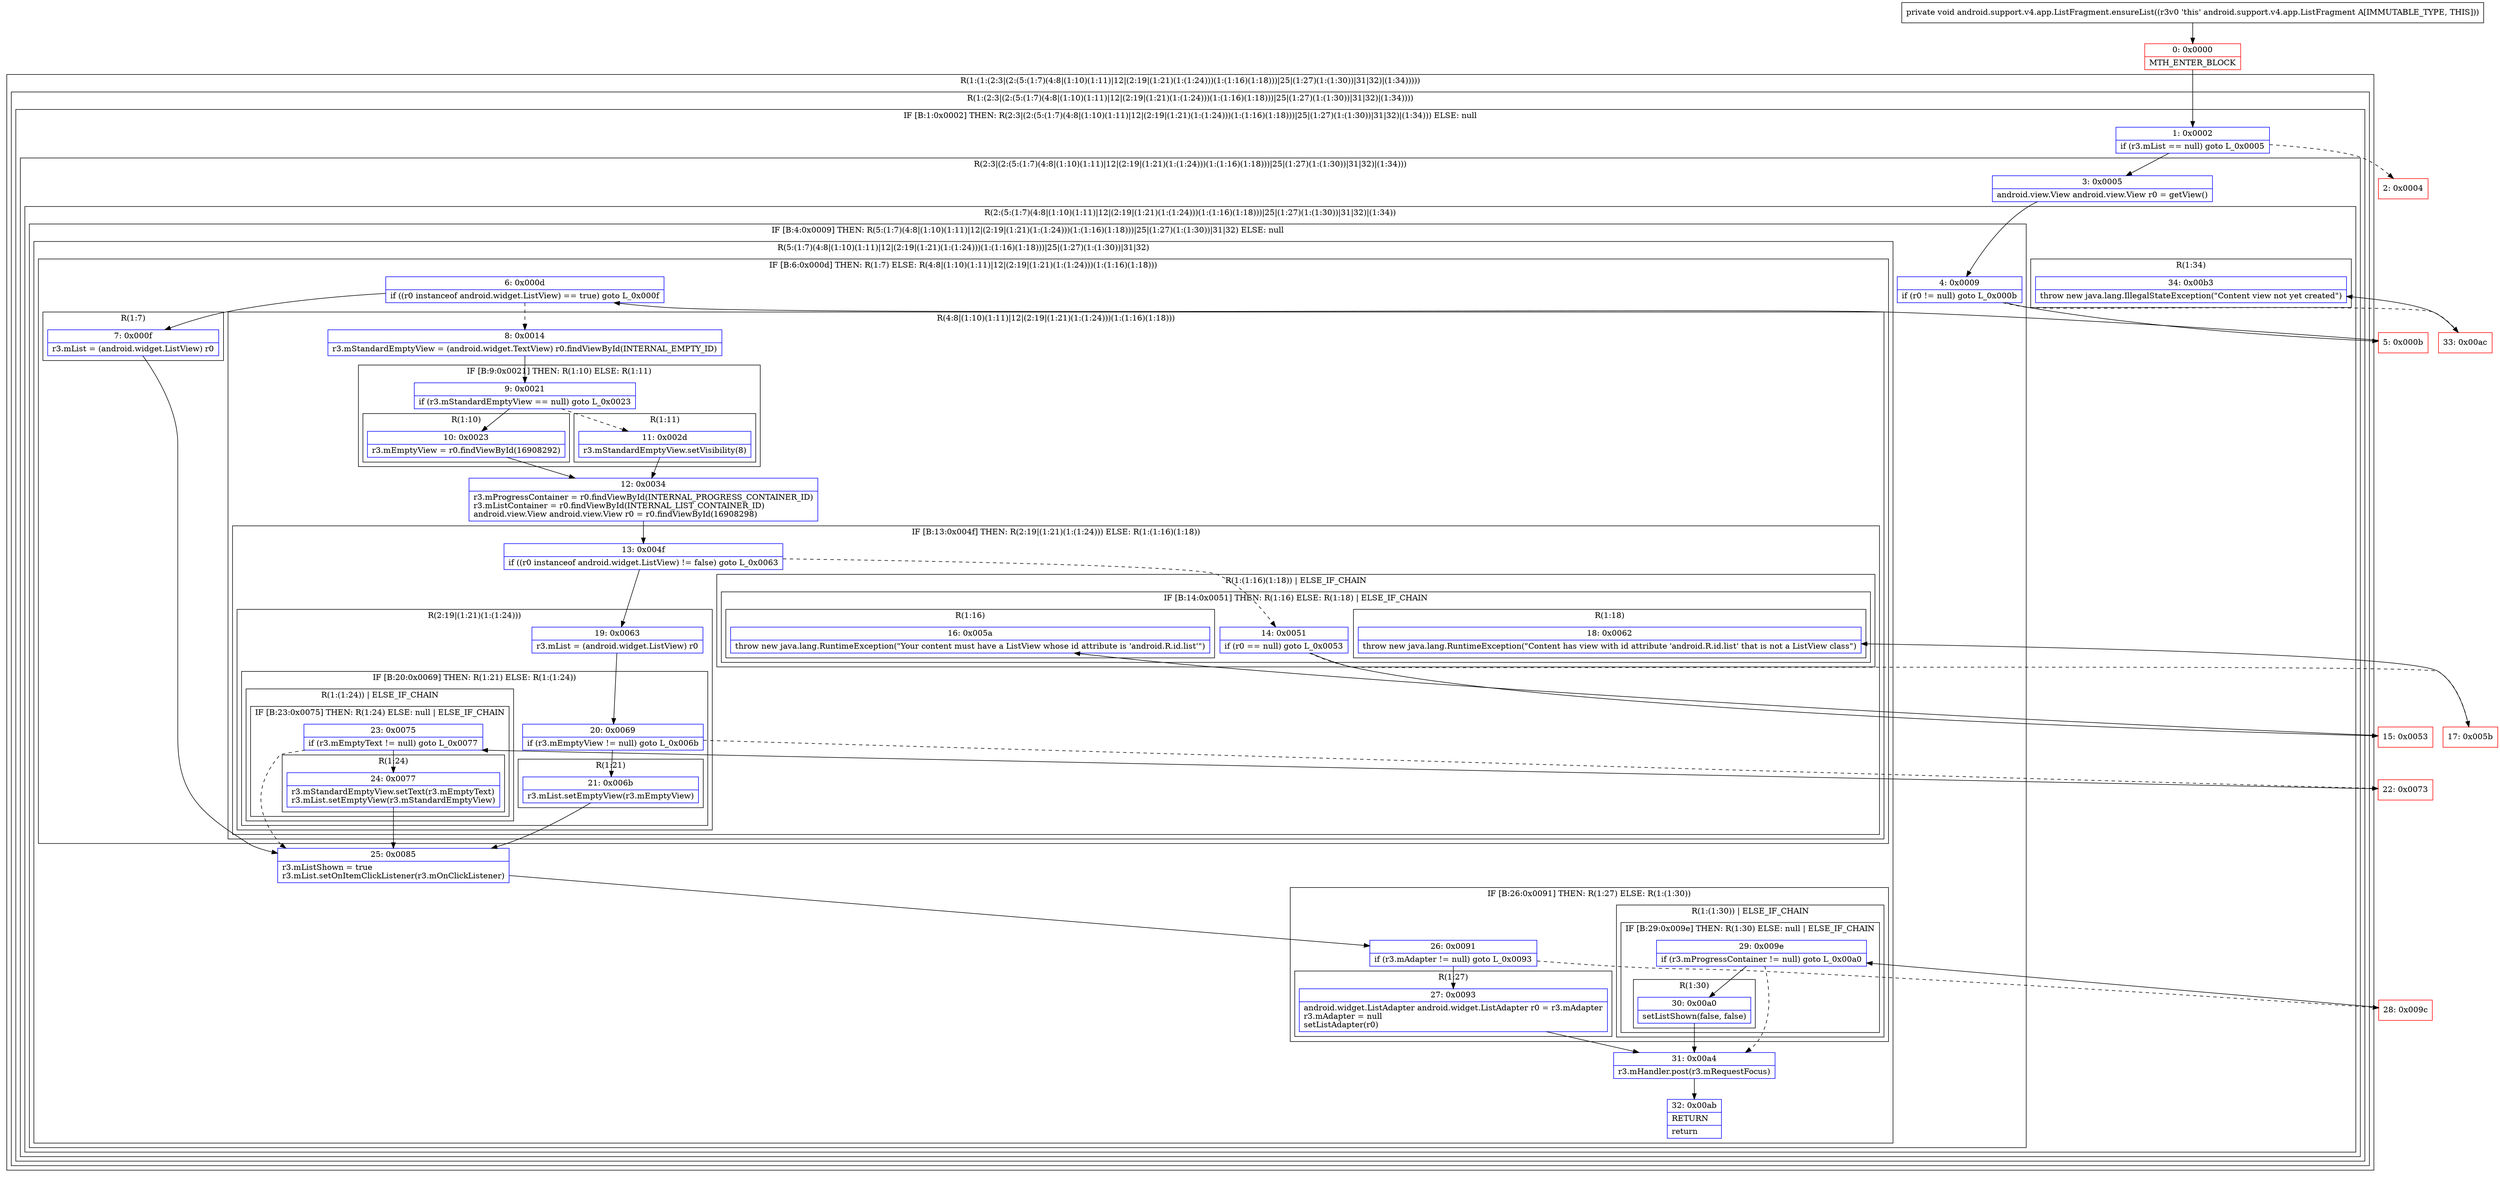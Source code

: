 digraph "CFG forandroid.support.v4.app.ListFragment.ensureList()V" {
subgraph cluster_Region_861458158 {
label = "R(1:(1:(2:3|(2:(5:(1:7)(4:8|(1:10)(1:11)|12|(2:19|(1:21)(1:(1:24)))(1:(1:16)(1:18)))|25|(1:27)(1:(1:30))|31|32)|(1:34)))))";
node [shape=record,color=blue];
subgraph cluster_Region_725597431 {
label = "R(1:(2:3|(2:(5:(1:7)(4:8|(1:10)(1:11)|12|(2:19|(1:21)(1:(1:24)))(1:(1:16)(1:18)))|25|(1:27)(1:(1:30))|31|32)|(1:34))))";
node [shape=record,color=blue];
subgraph cluster_IfRegion_1406883840 {
label = "IF [B:1:0x0002] THEN: R(2:3|(2:(5:(1:7)(4:8|(1:10)(1:11)|12|(2:19|(1:21)(1:(1:24)))(1:(1:16)(1:18)))|25|(1:27)(1:(1:30))|31|32)|(1:34))) ELSE: null";
node [shape=record,color=blue];
Node_1 [shape=record,label="{1\:\ 0x0002|if (r3.mList == null) goto L_0x0005\l}"];
subgraph cluster_Region_2066460787 {
label = "R(2:3|(2:(5:(1:7)(4:8|(1:10)(1:11)|12|(2:19|(1:21)(1:(1:24)))(1:(1:16)(1:18)))|25|(1:27)(1:(1:30))|31|32)|(1:34)))";
node [shape=record,color=blue];
Node_3 [shape=record,label="{3\:\ 0x0005|android.view.View android.view.View r0 = getView()\l}"];
subgraph cluster_Region_1106525945 {
label = "R(2:(5:(1:7)(4:8|(1:10)(1:11)|12|(2:19|(1:21)(1:(1:24)))(1:(1:16)(1:18)))|25|(1:27)(1:(1:30))|31|32)|(1:34))";
node [shape=record,color=blue];
subgraph cluster_IfRegion_482063593 {
label = "IF [B:4:0x0009] THEN: R(5:(1:7)(4:8|(1:10)(1:11)|12|(2:19|(1:21)(1:(1:24)))(1:(1:16)(1:18)))|25|(1:27)(1:(1:30))|31|32) ELSE: null";
node [shape=record,color=blue];
Node_4 [shape=record,label="{4\:\ 0x0009|if (r0 != null) goto L_0x000b\l}"];
subgraph cluster_Region_875472791 {
label = "R(5:(1:7)(4:8|(1:10)(1:11)|12|(2:19|(1:21)(1:(1:24)))(1:(1:16)(1:18)))|25|(1:27)(1:(1:30))|31|32)";
node [shape=record,color=blue];
subgraph cluster_IfRegion_941133973 {
label = "IF [B:6:0x000d] THEN: R(1:7) ELSE: R(4:8|(1:10)(1:11)|12|(2:19|(1:21)(1:(1:24)))(1:(1:16)(1:18)))";
node [shape=record,color=blue];
Node_6 [shape=record,label="{6\:\ 0x000d|if ((r0 instanceof android.widget.ListView) == true) goto L_0x000f\l}"];
subgraph cluster_Region_1262414273 {
label = "R(1:7)";
node [shape=record,color=blue];
Node_7 [shape=record,label="{7\:\ 0x000f|r3.mList = (android.widget.ListView) r0\l}"];
}
subgraph cluster_Region_1831891197 {
label = "R(4:8|(1:10)(1:11)|12|(2:19|(1:21)(1:(1:24)))(1:(1:16)(1:18)))";
node [shape=record,color=blue];
Node_8 [shape=record,label="{8\:\ 0x0014|r3.mStandardEmptyView = (android.widget.TextView) r0.findViewById(INTERNAL_EMPTY_ID)\l}"];
subgraph cluster_IfRegion_1646292449 {
label = "IF [B:9:0x0021] THEN: R(1:10) ELSE: R(1:11)";
node [shape=record,color=blue];
Node_9 [shape=record,label="{9\:\ 0x0021|if (r3.mStandardEmptyView == null) goto L_0x0023\l}"];
subgraph cluster_Region_745381198 {
label = "R(1:10)";
node [shape=record,color=blue];
Node_10 [shape=record,label="{10\:\ 0x0023|r3.mEmptyView = r0.findViewById(16908292)\l}"];
}
subgraph cluster_Region_1798447869 {
label = "R(1:11)";
node [shape=record,color=blue];
Node_11 [shape=record,label="{11\:\ 0x002d|r3.mStandardEmptyView.setVisibility(8)\l}"];
}
}
Node_12 [shape=record,label="{12\:\ 0x0034|r3.mProgressContainer = r0.findViewById(INTERNAL_PROGRESS_CONTAINER_ID)\lr3.mListContainer = r0.findViewById(INTERNAL_LIST_CONTAINER_ID)\landroid.view.View android.view.View r0 = r0.findViewById(16908298)\l}"];
subgraph cluster_IfRegion_1816246095 {
label = "IF [B:13:0x004f] THEN: R(2:19|(1:21)(1:(1:24))) ELSE: R(1:(1:16)(1:18))";
node [shape=record,color=blue];
Node_13 [shape=record,label="{13\:\ 0x004f|if ((r0 instanceof android.widget.ListView) != false) goto L_0x0063\l}"];
subgraph cluster_Region_35161506 {
label = "R(2:19|(1:21)(1:(1:24)))";
node [shape=record,color=blue];
Node_19 [shape=record,label="{19\:\ 0x0063|r3.mList = (android.widget.ListView) r0\l}"];
subgraph cluster_IfRegion_198302356 {
label = "IF [B:20:0x0069] THEN: R(1:21) ELSE: R(1:(1:24))";
node [shape=record,color=blue];
Node_20 [shape=record,label="{20\:\ 0x0069|if (r3.mEmptyView != null) goto L_0x006b\l}"];
subgraph cluster_Region_1241695846 {
label = "R(1:21)";
node [shape=record,color=blue];
Node_21 [shape=record,label="{21\:\ 0x006b|r3.mList.setEmptyView(r3.mEmptyView)\l}"];
}
subgraph cluster_Region_724362658 {
label = "R(1:(1:24)) | ELSE_IF_CHAIN\l";
node [shape=record,color=blue];
subgraph cluster_IfRegion_1374883824 {
label = "IF [B:23:0x0075] THEN: R(1:24) ELSE: null | ELSE_IF_CHAIN\l";
node [shape=record,color=blue];
Node_23 [shape=record,label="{23\:\ 0x0075|if (r3.mEmptyText != null) goto L_0x0077\l}"];
subgraph cluster_Region_1425238560 {
label = "R(1:24)";
node [shape=record,color=blue];
Node_24 [shape=record,label="{24\:\ 0x0077|r3.mStandardEmptyView.setText(r3.mEmptyText)\lr3.mList.setEmptyView(r3.mStandardEmptyView)\l}"];
}
}
}
}
}
subgraph cluster_Region_144619310 {
label = "R(1:(1:16)(1:18)) | ELSE_IF_CHAIN\l";
node [shape=record,color=blue];
subgraph cluster_IfRegion_1121972034 {
label = "IF [B:14:0x0051] THEN: R(1:16) ELSE: R(1:18) | ELSE_IF_CHAIN\l";
node [shape=record,color=blue];
Node_14 [shape=record,label="{14\:\ 0x0051|if (r0 == null) goto L_0x0053\l}"];
subgraph cluster_Region_1154699882 {
label = "R(1:16)";
node [shape=record,color=blue];
Node_16 [shape=record,label="{16\:\ 0x005a|throw new java.lang.RuntimeException(\"Your content must have a ListView whose id attribute is 'android.R.id.list'\")\l}"];
}
subgraph cluster_Region_219564431 {
label = "R(1:18)";
node [shape=record,color=blue];
Node_18 [shape=record,label="{18\:\ 0x0062|throw new java.lang.RuntimeException(\"Content has view with id attribute 'android.R.id.list' that is not a ListView class\")\l}"];
}
}
}
}
}
}
Node_25 [shape=record,label="{25\:\ 0x0085|r3.mListShown = true\lr3.mList.setOnItemClickListener(r3.mOnClickListener)\l}"];
subgraph cluster_IfRegion_1123782759 {
label = "IF [B:26:0x0091] THEN: R(1:27) ELSE: R(1:(1:30))";
node [shape=record,color=blue];
Node_26 [shape=record,label="{26\:\ 0x0091|if (r3.mAdapter != null) goto L_0x0093\l}"];
subgraph cluster_Region_1343044718 {
label = "R(1:27)";
node [shape=record,color=blue];
Node_27 [shape=record,label="{27\:\ 0x0093|android.widget.ListAdapter android.widget.ListAdapter r0 = r3.mAdapter\lr3.mAdapter = null\lsetListAdapter(r0)\l}"];
}
subgraph cluster_Region_1067542737 {
label = "R(1:(1:30)) | ELSE_IF_CHAIN\l";
node [shape=record,color=blue];
subgraph cluster_IfRegion_1639923021 {
label = "IF [B:29:0x009e] THEN: R(1:30) ELSE: null | ELSE_IF_CHAIN\l";
node [shape=record,color=blue];
Node_29 [shape=record,label="{29\:\ 0x009e|if (r3.mProgressContainer != null) goto L_0x00a0\l}"];
subgraph cluster_Region_1591364292 {
label = "R(1:30)";
node [shape=record,color=blue];
Node_30 [shape=record,label="{30\:\ 0x00a0|setListShown(false, false)\l}"];
}
}
}
}
Node_31 [shape=record,label="{31\:\ 0x00a4|r3.mHandler.post(r3.mRequestFocus)\l}"];
Node_32 [shape=record,label="{32\:\ 0x00ab|RETURN\l|return\l}"];
}
}
subgraph cluster_Region_1086095824 {
label = "R(1:34)";
node [shape=record,color=blue];
Node_34 [shape=record,label="{34\:\ 0x00b3|throw new java.lang.IllegalStateException(\"Content view not yet created\")\l}"];
}
}
}
}
}
}
Node_0 [shape=record,color=red,label="{0\:\ 0x0000|MTH_ENTER_BLOCK\l}"];
Node_2 [shape=record,color=red,label="{2\:\ 0x0004}"];
Node_5 [shape=record,color=red,label="{5\:\ 0x000b}"];
Node_15 [shape=record,color=red,label="{15\:\ 0x0053}"];
Node_17 [shape=record,color=red,label="{17\:\ 0x005b}"];
Node_22 [shape=record,color=red,label="{22\:\ 0x0073}"];
Node_28 [shape=record,color=red,label="{28\:\ 0x009c}"];
Node_33 [shape=record,color=red,label="{33\:\ 0x00ac}"];
MethodNode[shape=record,label="{private void android.support.v4.app.ListFragment.ensureList((r3v0 'this' android.support.v4.app.ListFragment A[IMMUTABLE_TYPE, THIS])) }"];
MethodNode -> Node_0;
Node_1 -> Node_2[style=dashed];
Node_1 -> Node_3;
Node_3 -> Node_4;
Node_4 -> Node_5;
Node_4 -> Node_33[style=dashed];
Node_6 -> Node_7;
Node_6 -> Node_8[style=dashed];
Node_7 -> Node_25;
Node_8 -> Node_9;
Node_9 -> Node_10;
Node_9 -> Node_11[style=dashed];
Node_10 -> Node_12;
Node_11 -> Node_12;
Node_12 -> Node_13;
Node_13 -> Node_14[style=dashed];
Node_13 -> Node_19;
Node_19 -> Node_20;
Node_20 -> Node_21;
Node_20 -> Node_22[style=dashed];
Node_21 -> Node_25;
Node_23 -> Node_24;
Node_23 -> Node_25[style=dashed];
Node_24 -> Node_25;
Node_14 -> Node_15;
Node_14 -> Node_17[style=dashed];
Node_25 -> Node_26;
Node_26 -> Node_27;
Node_26 -> Node_28[style=dashed];
Node_27 -> Node_31;
Node_29 -> Node_30;
Node_29 -> Node_31[style=dashed];
Node_30 -> Node_31;
Node_31 -> Node_32;
Node_0 -> Node_1;
Node_5 -> Node_6;
Node_15 -> Node_16;
Node_17 -> Node_18;
Node_22 -> Node_23;
Node_28 -> Node_29;
Node_33 -> Node_34;
}

